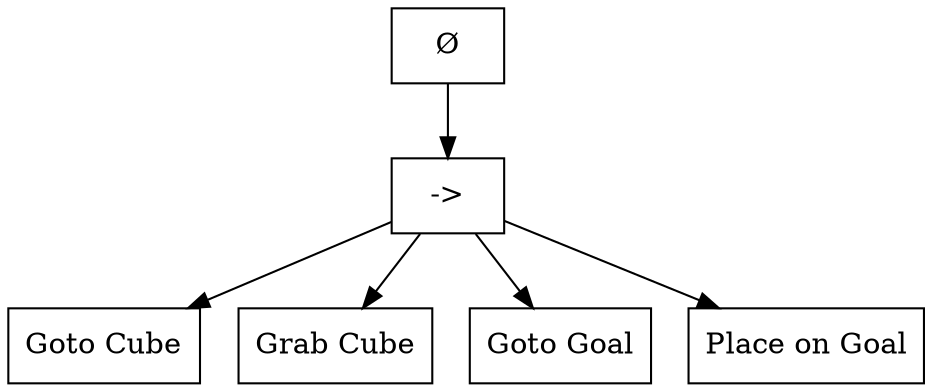 digraph struts {
	Ø [shape=box];
	Seq1 [shape=box, label="->"];
	Goto_Cube [shape=box, label="Goto Cube"];
	Grab_Cube [shape=box, label="Grab Cube"];
	Goto_Goal [shape=box, label="Goto Goal"];
	Place_Goal [shape=box, label="Place on Goal"];
	
	Ø -> Seq1;
	Seq1 -> { Goto_Cube; Grab_Cube; Goto_Goal; Place_Goal};
}
	
